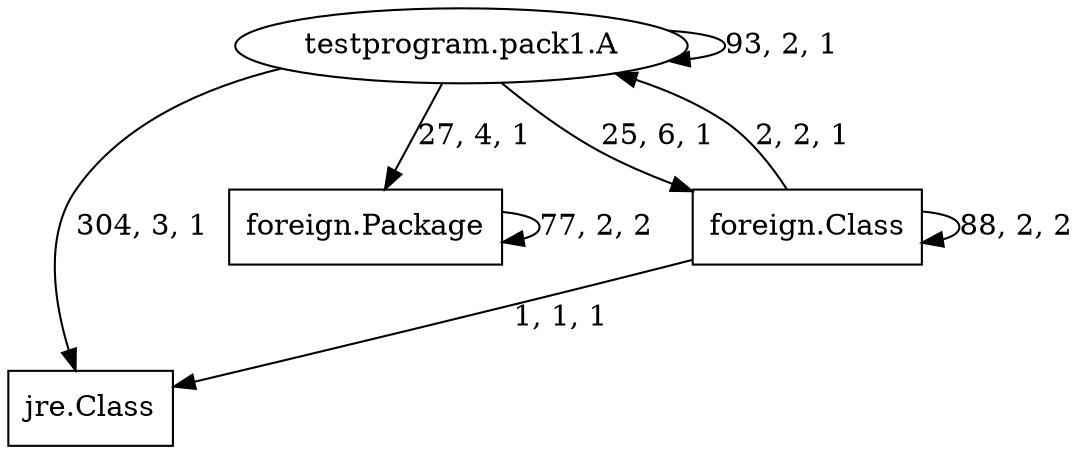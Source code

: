digraph test_graph_class{
	2 [label="jre.Class" shape="box"];
	3 [label="foreign.Package" shape="box"];
	1 [label="testprogram.pack1.A"];
	0 [label="foreign.Class" shape="box"];
	0 -> 0 [label="88, 2, 2"]
	0 -> 1 [label="2, 2, 1"]
	0 -> 2 [label="1, 1, 1"]
	1 -> 3 [label="27, 4, 1"]
	1 -> 0 [label="25, 6, 1"]
	1 -> 1 [label="93, 2, 1"]
	1 -> 2 [label="304, 3, 1"]
	3 -> 3 [label="77, 2, 2"]
}